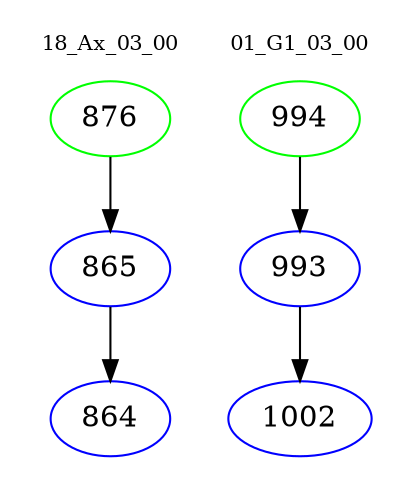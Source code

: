 digraph{
subgraph cluster_0 {
color = white
label = "18_Ax_03_00";
fontsize=10;
T0_876 [label="876", color="green"]
T0_876 -> T0_865 [color="black"]
T0_865 [label="865", color="blue"]
T0_865 -> T0_864 [color="black"]
T0_864 [label="864", color="blue"]
}
subgraph cluster_1 {
color = white
label = "01_G1_03_00";
fontsize=10;
T1_994 [label="994", color="green"]
T1_994 -> T1_993 [color="black"]
T1_993 [label="993", color="blue"]
T1_993 -> T1_1002 [color="black"]
T1_1002 [label="1002", color="blue"]
}
}
